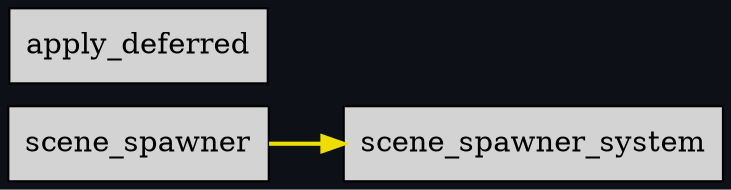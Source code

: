 digraph "" {
	"compound"="true";
	"splines"="spline";
	"rankdir"="LR";
	"bgcolor"="#0d1117";
	"fontname"="Helvetica";
	"nodesep"="0.15";
	edge ["penwidth"="2"];
	node ["shape"="box", "style"="filled"];
	"node_System(0)" ["label"="scene_spawner", "tooltip"="bevy_scene::scene_spawner::scene_spawner"]
	"node_System(1)" ["label"="scene_spawner_system", "tooltip"="bevy_scene::scene_spawner::scene_spawner_system"]
	"node_System(2)" ["label"="apply_deferred", "tooltip"="bevy_ecs::apply_deferred"]
	"node_System(0)" -> "node_System(1)" ["lhead"="", "ltail"="", "tooltip"="scene_spawner → scene_spawner_system", "color"="#eede00"]
}
